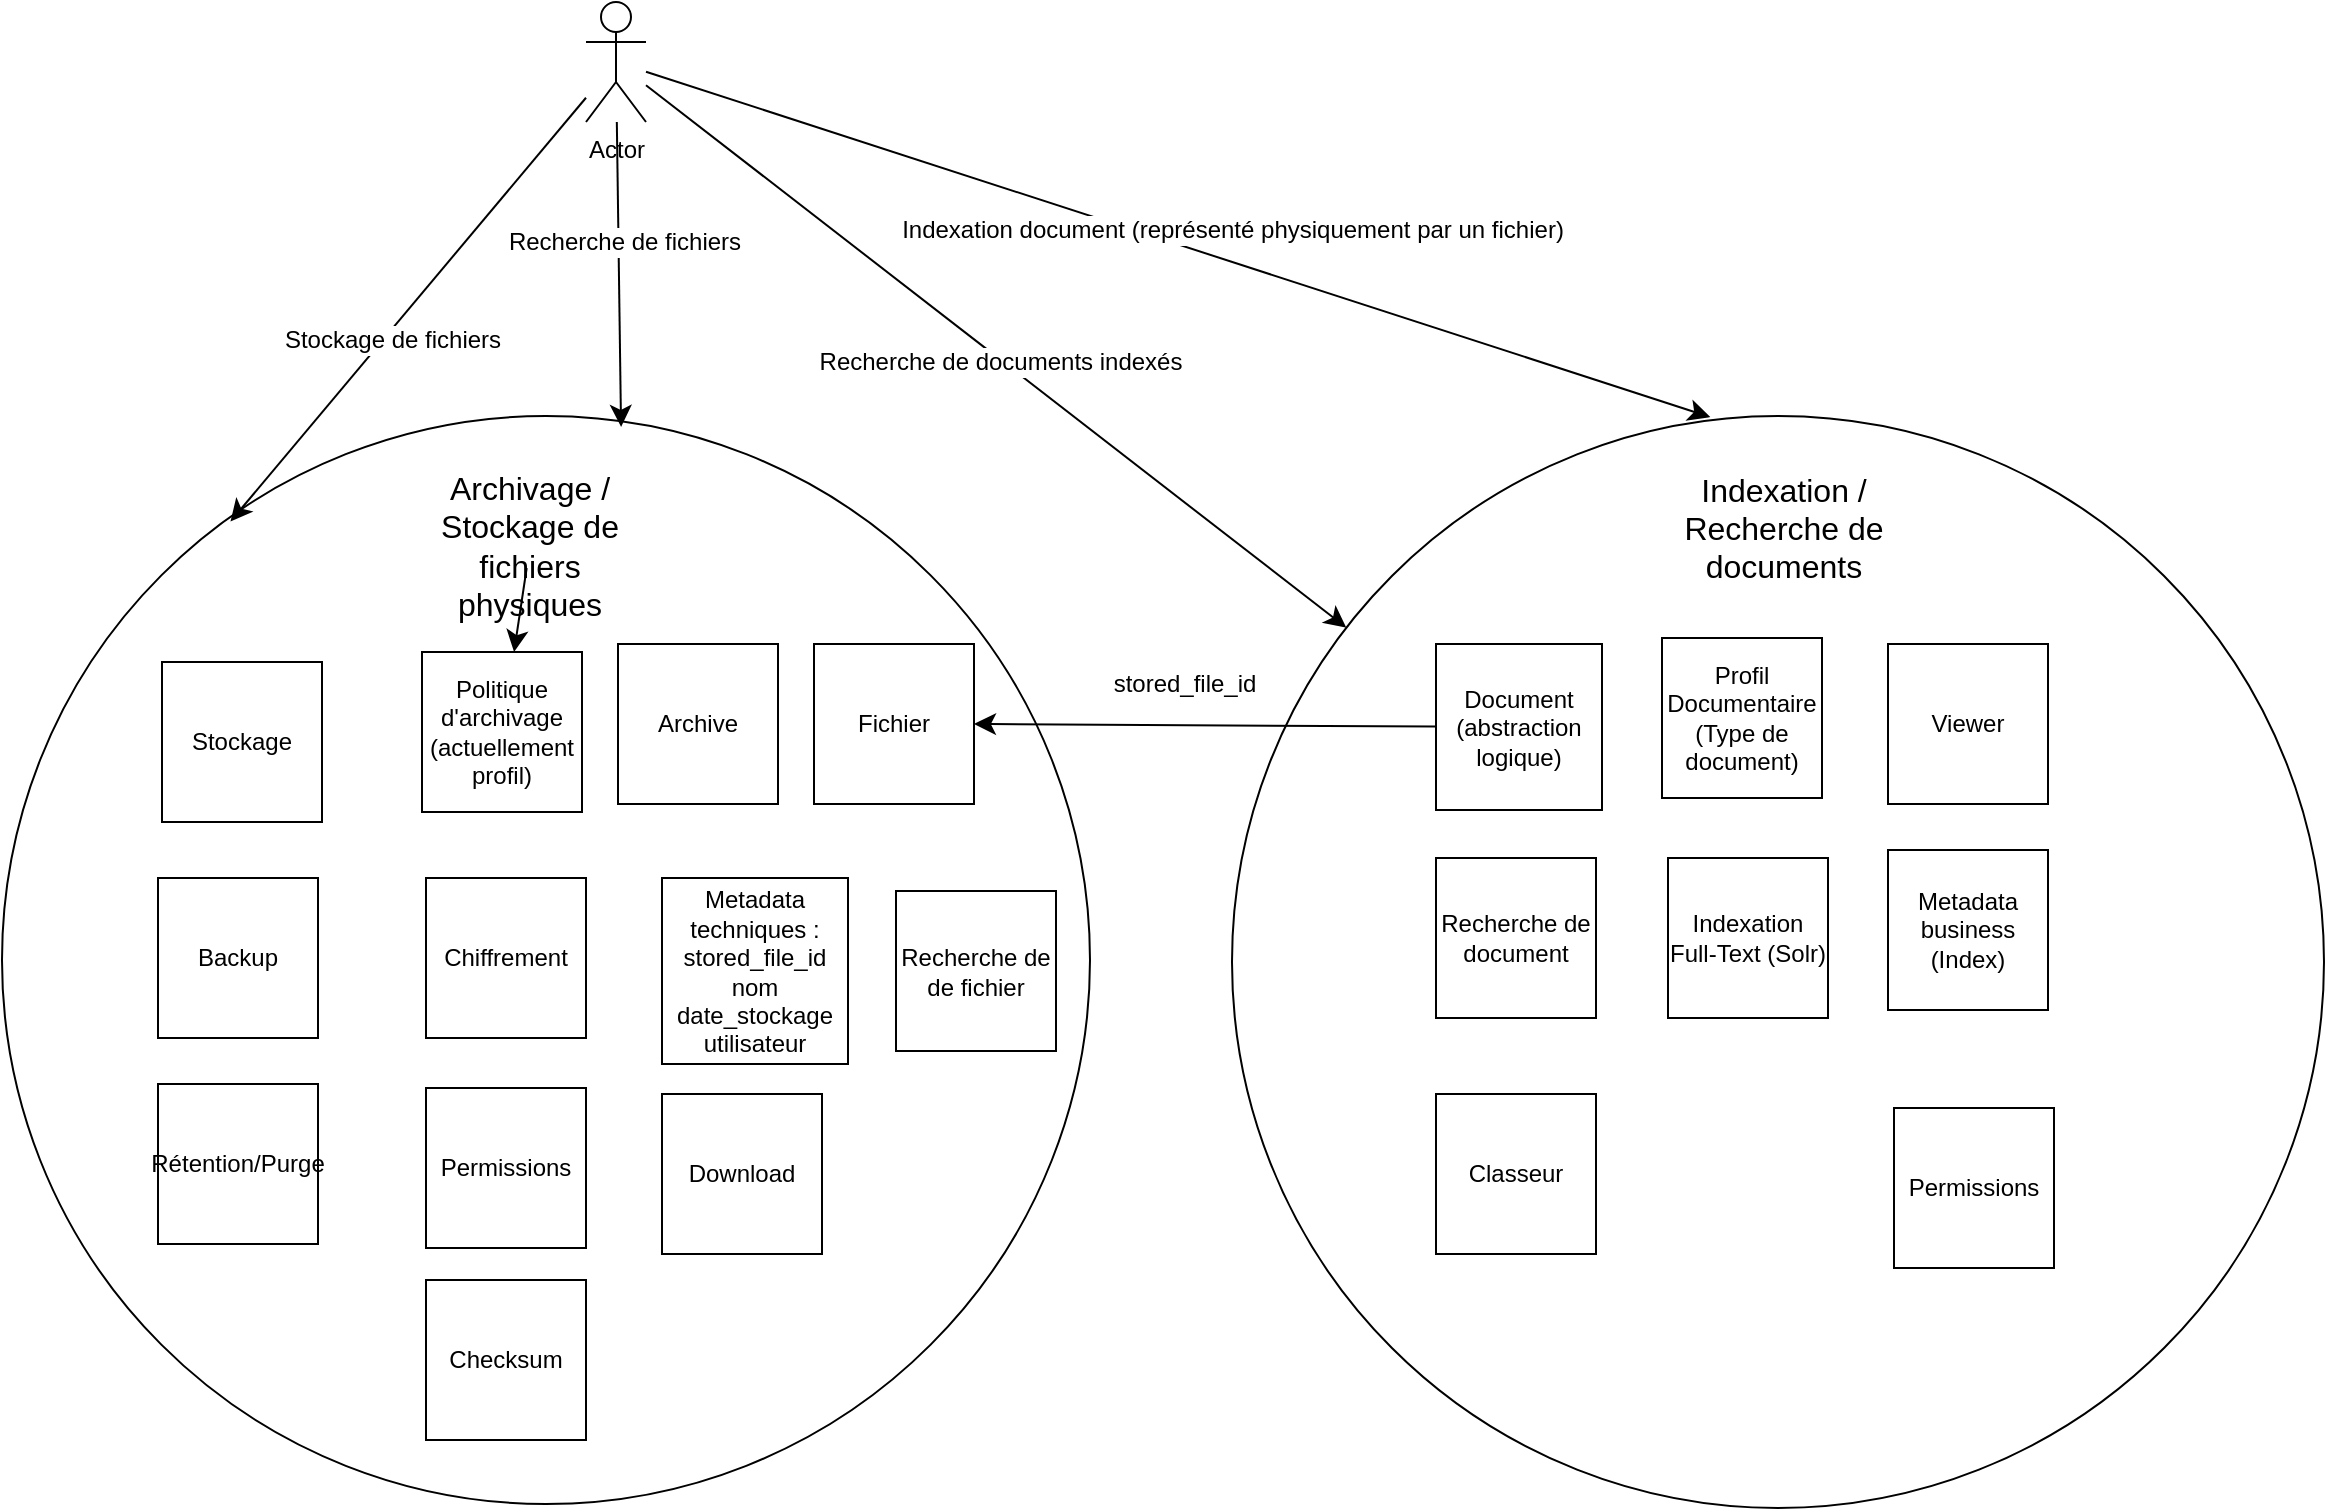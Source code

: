 <mxfile version="24.2.2" type="github">
  <diagram name="Page-1" id="E2yfkzDE8iysMh4Jla2R">
    <mxGraphModel dx="2393" dy="1427" grid="0" gridSize="10" guides="1" tooltips="1" connect="1" arrows="1" fold="1" page="0" pageScale="1" pageWidth="827" pageHeight="1169" math="0" shadow="0">
      <root>
        <mxCell id="0" />
        <mxCell id="1" parent="0" />
        <mxCell id="76WruIiigmXGjwVG2Zs7-15" value="" style="ellipse;whiteSpace=wrap;html=1;aspect=fixed;" parent="1" vertex="1">
          <mxGeometry x="-405" y="-156" width="544" height="544" as="geometry" />
        </mxCell>
        <mxCell id="76WruIiigmXGjwVG2Zs7-16" value="" style="ellipse;whiteSpace=wrap;html=1;aspect=fixed;" parent="1" vertex="1">
          <mxGeometry x="210" y="-156" width="546" height="546" as="geometry" />
        </mxCell>
        <mxCell id="76WruIiigmXGjwVG2Zs7-1" value="Stockage" style="whiteSpace=wrap;html=1;aspect=fixed;" parent="1" vertex="1">
          <mxGeometry x="-325" y="-33" width="80" height="80" as="geometry" />
        </mxCell>
        <mxCell id="76WruIiigmXGjwVG2Zs7-2" value="Chiffrement" style="whiteSpace=wrap;html=1;aspect=fixed;" parent="1" vertex="1">
          <mxGeometry x="-193" y="75" width="80" height="80" as="geometry" />
        </mxCell>
        <mxCell id="76WruIiigmXGjwVG2Zs7-3" value="Backup" style="whiteSpace=wrap;html=1;aspect=fixed;" parent="1" vertex="1">
          <mxGeometry x="-327" y="75" width="80" height="80" as="geometry" />
        </mxCell>
        <mxCell id="76WruIiigmXGjwVG2Zs7-4" value="Politique d&#39;archivage (actuellement profil)" style="whiteSpace=wrap;html=1;aspect=fixed;" parent="1" vertex="1">
          <mxGeometry x="-195" y="-38" width="80" height="80" as="geometry" />
        </mxCell>
        <mxCell id="76WruIiigmXGjwVG2Zs7-17" style="edgeStyle=none;curved=1;rounded=0;orthogonalLoop=1;jettySize=auto;html=1;entryX=1;entryY=0.5;entryDx=0;entryDy=0;fontSize=12;startSize=8;endSize=8;" parent="1" source="76WruIiigmXGjwVG2Zs7-5" target="76WruIiigmXGjwVG2Zs7-7" edge="1">
          <mxGeometry relative="1" as="geometry" />
        </mxCell>
        <mxCell id="76WruIiigmXGjwVG2Zs7-18" value="stored_file_id" style="edgeLabel;html=1;align=center;verticalAlign=middle;resizable=0;points=[];fontSize=12;" parent="76WruIiigmXGjwVG2Zs7-17" vertex="1" connectable="0">
          <mxGeometry x="0.121" y="1" relative="1" as="geometry">
            <mxPoint x="3" y="-22" as="offset" />
          </mxGeometry>
        </mxCell>
        <mxCell id="76WruIiigmXGjwVG2Zs7-5" value="Document (abstraction logique)" style="whiteSpace=wrap;html=1;aspect=fixed;" parent="1" vertex="1">
          <mxGeometry x="312" y="-42" width="83" height="83" as="geometry" />
        </mxCell>
        <mxCell id="76WruIiigmXGjwVG2Zs7-7" value="Fichier" style="whiteSpace=wrap;html=1;aspect=fixed;" parent="1" vertex="1">
          <mxGeometry x="1" y="-42" width="80" height="80" as="geometry" />
        </mxCell>
        <mxCell id="76WruIiigmXGjwVG2Zs7-8" value="Metadata techniques : &lt;br&gt;&lt;div&gt;stored_file_id&lt;br&gt;&lt;/div&gt;&lt;div&gt;nom&lt;br&gt;&lt;/div&gt;&lt;div&gt;date_stockage&lt;br&gt;utilisateur&lt;br&gt;&lt;/div&gt;" style="whiteSpace=wrap;html=1;aspect=fixed;" parent="1" vertex="1">
          <mxGeometry x="-75" y="75" width="93" height="93" as="geometry" />
        </mxCell>
        <mxCell id="76WruIiigmXGjwVG2Zs7-9" value="Metadata business (Index)" style="whiteSpace=wrap;html=1;aspect=fixed;" parent="1" vertex="1">
          <mxGeometry x="538" y="61" width="80" height="80" as="geometry" />
        </mxCell>
        <mxCell id="76WruIiigmXGjwVG2Zs7-10" value="Profil Documentaire (Type de document)" style="whiteSpace=wrap;html=1;aspect=fixed;" parent="1" vertex="1">
          <mxGeometry x="425" y="-45" width="80" height="80" as="geometry" />
        </mxCell>
        <mxCell id="76WruIiigmXGjwVG2Zs7-12" value="Viewer" style="whiteSpace=wrap;html=1;aspect=fixed;" parent="1" vertex="1">
          <mxGeometry x="538" y="-42" width="80" height="80" as="geometry" />
        </mxCell>
        <mxCell id="76WruIiigmXGjwVG2Zs7-13" value="Indexation Full-Text (Solr)" style="whiteSpace=wrap;html=1;aspect=fixed;" parent="1" vertex="1">
          <mxGeometry x="428" y="65" width="80" height="80" as="geometry" />
        </mxCell>
        <mxCell id="76WruIiigmXGjwVG2Zs7-14" value="Recherche de document" style="whiteSpace=wrap;html=1;aspect=fixed;" parent="1" vertex="1">
          <mxGeometry x="312" y="65" width="80" height="80" as="geometry" />
        </mxCell>
        <mxCell id="t02Fe3L6MwSH5T_PzjBc-25" value="" style="edgeStyle=none;curved=1;rounded=0;orthogonalLoop=1;jettySize=auto;html=1;fontSize=12;startSize=8;endSize=8;" edge="1" parent="1" source="t02Fe3L6MwSH5T_PzjBc-1" target="76WruIiigmXGjwVG2Zs7-4">
          <mxGeometry relative="1" as="geometry" />
        </mxCell>
        <mxCell id="t02Fe3L6MwSH5T_PzjBc-1" value="Archivage / Stockage de fichiers physiques" style="text;html=1;align=center;verticalAlign=middle;whiteSpace=wrap;rounded=0;fontSize=16;" vertex="1" parent="1">
          <mxGeometry x="-193" y="-102" width="104" height="22" as="geometry" />
        </mxCell>
        <mxCell id="t02Fe3L6MwSH5T_PzjBc-2" value="Indexation / Recherche de documents" style="text;html=1;align=center;verticalAlign=middle;whiteSpace=wrap;rounded=0;fontSize=16;" vertex="1" parent="1">
          <mxGeometry x="434" y="-111" width="104" height="22" as="geometry" />
        </mxCell>
        <mxCell id="t02Fe3L6MwSH5T_PzjBc-3" value="Rétention/Purge" style="whiteSpace=wrap;html=1;aspect=fixed;" vertex="1" parent="1">
          <mxGeometry x="-327" y="178" width="80" height="80" as="geometry" />
        </mxCell>
        <mxCell id="t02Fe3L6MwSH5T_PzjBc-4" value="Permissions" style="whiteSpace=wrap;html=1;aspect=fixed;" vertex="1" parent="1">
          <mxGeometry x="-193" y="180" width="80" height="80" as="geometry" />
        </mxCell>
        <mxCell id="t02Fe3L6MwSH5T_PzjBc-5" value="Permissions" style="whiteSpace=wrap;html=1;aspect=fixed;" vertex="1" parent="1">
          <mxGeometry x="541" y="190" width="80" height="80" as="geometry" />
        </mxCell>
        <mxCell id="t02Fe3L6MwSH5T_PzjBc-7" value="Download" style="whiteSpace=wrap;html=1;aspect=fixed;" vertex="1" parent="1">
          <mxGeometry x="-75" y="183" width="80" height="80" as="geometry" />
        </mxCell>
        <mxCell id="t02Fe3L6MwSH5T_PzjBc-8" value="Classeur" style="whiteSpace=wrap;html=1;aspect=fixed;" vertex="1" parent="1">
          <mxGeometry x="312" y="183" width="80" height="80" as="geometry" />
        </mxCell>
        <mxCell id="t02Fe3L6MwSH5T_PzjBc-9" value="Recherche de de fichier" style="whiteSpace=wrap;html=1;aspect=fixed;" vertex="1" parent="1">
          <mxGeometry x="42" y="81.5" width="80" height="80" as="geometry" />
        </mxCell>
        <mxCell id="t02Fe3L6MwSH5T_PzjBc-14" value="Archive" style="whiteSpace=wrap;html=1;aspect=fixed;" vertex="1" parent="1">
          <mxGeometry x="-97" y="-42" width="80" height="80" as="geometry" />
        </mxCell>
        <mxCell id="t02Fe3L6MwSH5T_PzjBc-16" style="edgeStyle=none;curved=1;rounded=0;orthogonalLoop=1;jettySize=auto;html=1;fontSize=12;startSize=8;endSize=8;entryX=0.21;entryY=0.097;entryDx=0;entryDy=0;entryPerimeter=0;" edge="1" parent="1" source="t02Fe3L6MwSH5T_PzjBc-15" target="76WruIiigmXGjwVG2Zs7-15">
          <mxGeometry relative="1" as="geometry" />
        </mxCell>
        <mxCell id="t02Fe3L6MwSH5T_PzjBc-17" value="Stockage de fichiers" style="edgeLabel;html=1;align=center;verticalAlign=middle;resizable=0;points=[];fontSize=12;" vertex="1" connectable="0" parent="t02Fe3L6MwSH5T_PzjBc-16">
          <mxGeometry x="0.123" y="3" relative="1" as="geometry">
            <mxPoint as="offset" />
          </mxGeometry>
        </mxCell>
        <mxCell id="t02Fe3L6MwSH5T_PzjBc-20" style="edgeStyle=none;curved=1;rounded=0;orthogonalLoop=1;jettySize=auto;html=1;fontSize=12;startSize=8;endSize=8;" edge="1" parent="1" source="t02Fe3L6MwSH5T_PzjBc-15" target="76WruIiigmXGjwVG2Zs7-16">
          <mxGeometry relative="1" as="geometry" />
        </mxCell>
        <mxCell id="t02Fe3L6MwSH5T_PzjBc-21" value="Recherche de documents indexés" style="edgeLabel;html=1;align=center;verticalAlign=middle;resizable=0;points=[];fontSize=12;" vertex="1" connectable="0" parent="t02Fe3L6MwSH5T_PzjBc-20">
          <mxGeometry x="0.009" relative="1" as="geometry">
            <mxPoint y="1" as="offset" />
          </mxGeometry>
        </mxCell>
        <mxCell id="t02Fe3L6MwSH5T_PzjBc-15" value="Actor" style="shape=umlActor;verticalLabelPosition=bottom;verticalAlign=top;html=1;outlineConnect=0;" vertex="1" parent="1">
          <mxGeometry x="-113" y="-363" width="30" height="60" as="geometry" />
        </mxCell>
        <mxCell id="t02Fe3L6MwSH5T_PzjBc-18" style="edgeStyle=none;curved=1;rounded=0;orthogonalLoop=1;jettySize=auto;html=1;entryX=0.438;entryY=0.001;entryDx=0;entryDy=0;entryPerimeter=0;fontSize=12;startSize=8;endSize=8;" edge="1" parent="1" source="t02Fe3L6MwSH5T_PzjBc-15" target="76WruIiigmXGjwVG2Zs7-16">
          <mxGeometry relative="1" as="geometry" />
        </mxCell>
        <mxCell id="t02Fe3L6MwSH5T_PzjBc-19" value="Indexation document (représenté physiquement par un fichier)" style="edgeLabel;html=1;align=center;verticalAlign=middle;resizable=0;points=[];fontSize=12;" vertex="1" connectable="0" parent="t02Fe3L6MwSH5T_PzjBc-18">
          <mxGeometry x="-0.042" relative="1" as="geometry">
            <mxPoint x="38" y="-4" as="offset" />
          </mxGeometry>
        </mxCell>
        <mxCell id="t02Fe3L6MwSH5T_PzjBc-22" style="edgeStyle=none;curved=1;rounded=0;orthogonalLoop=1;jettySize=auto;html=1;entryX=0.569;entryY=0.01;entryDx=0;entryDy=0;entryPerimeter=0;fontSize=12;startSize=8;endSize=8;" edge="1" parent="1" source="t02Fe3L6MwSH5T_PzjBc-15" target="76WruIiigmXGjwVG2Zs7-15">
          <mxGeometry relative="1" as="geometry" />
        </mxCell>
        <mxCell id="t02Fe3L6MwSH5T_PzjBc-23" value="Recherche de fichiers" style="edgeLabel;html=1;align=center;verticalAlign=middle;resizable=0;points=[];fontSize=12;" vertex="1" connectable="0" parent="t02Fe3L6MwSH5T_PzjBc-22">
          <mxGeometry x="-0.216" y="2" relative="1" as="geometry">
            <mxPoint as="offset" />
          </mxGeometry>
        </mxCell>
        <mxCell id="t02Fe3L6MwSH5T_PzjBc-24" value="Checksum" style="whiteSpace=wrap;html=1;aspect=fixed;" vertex="1" parent="1">
          <mxGeometry x="-193" y="276" width="80" height="80" as="geometry" />
        </mxCell>
      </root>
    </mxGraphModel>
  </diagram>
</mxfile>
